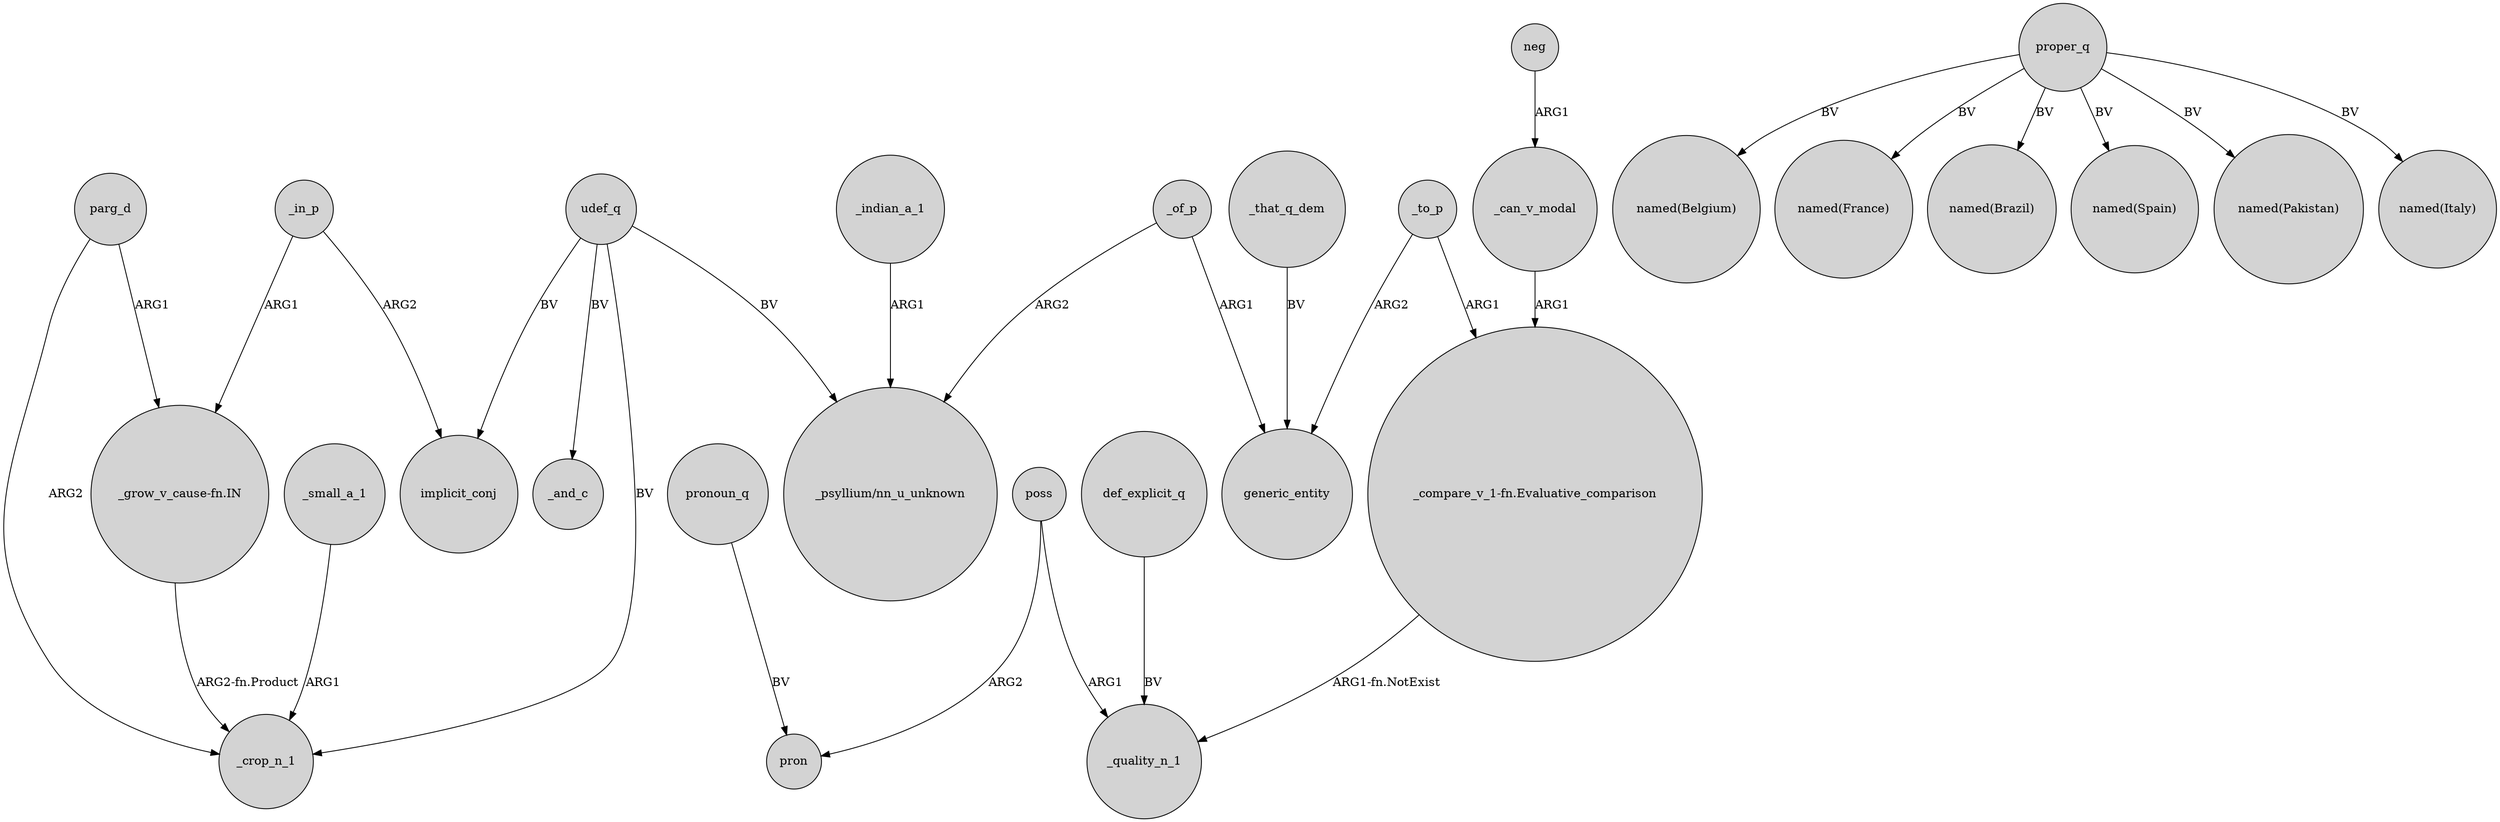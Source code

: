 digraph {
	node [shape=circle style=filled]
	parg_d -> _crop_n_1 [label=ARG2]
	udef_q -> "_psyllium/nn_u_unknown" [label=BV]
	_of_p -> "_psyllium/nn_u_unknown" [label=ARG2]
	poss -> pron [label=ARG2]
	proper_q -> "named(Belgium)" [label=BV]
	_that_q_dem -> generic_entity [label=BV]
	proper_q -> "named(France)" [label=BV]
	_to_p -> "_compare_v_1-fn.Evaluative_comparison" [label=ARG1]
	_indian_a_1 -> "_psyllium/nn_u_unknown" [label=ARG1]
	_can_v_modal -> "_compare_v_1-fn.Evaluative_comparison" [label=ARG1]
	udef_q -> implicit_conj [label=BV]
	_to_p -> generic_entity [label=ARG2]
	def_explicit_q -> _quality_n_1 [label=BV]
	pronoun_q -> pron [label=BV]
	"_compare_v_1-fn.Evaluative_comparison" -> _quality_n_1 [label="ARG1-fn.NotExist"]
	poss -> _quality_n_1 [label=ARG1]
	proper_q -> "named(Brazil)" [label=BV]
	_in_p -> "_grow_v_cause-fn.IN" [label=ARG1]
	parg_d -> "_grow_v_cause-fn.IN" [label=ARG1]
	_in_p -> implicit_conj [label=ARG2]
	proper_q -> "named(Spain)" [label=BV]
	"_grow_v_cause-fn.IN" -> _crop_n_1 [label="ARG2-fn.Product"]
	proper_q -> "named(Pakistan)" [label=BV]
	udef_q -> _crop_n_1 [label=BV]
	udef_q -> _and_c [label=BV]
	neg -> _can_v_modal [label=ARG1]
	_of_p -> generic_entity [label=ARG1]
	proper_q -> "named(Italy)" [label=BV]
	_small_a_1 -> _crop_n_1 [label=ARG1]
}
